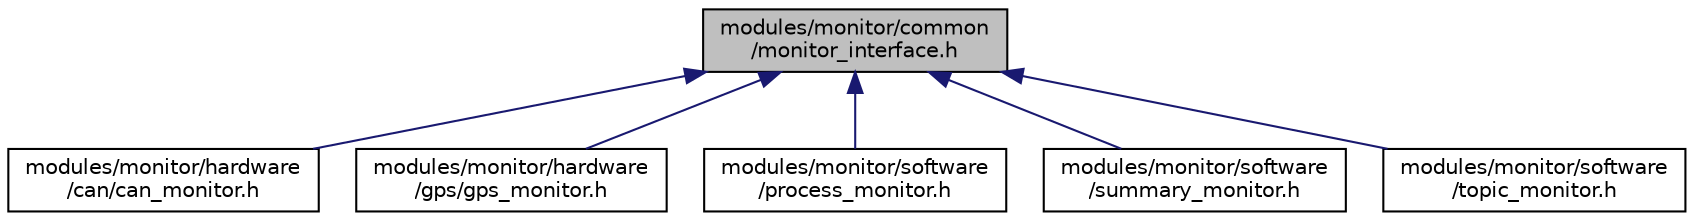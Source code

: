 digraph "modules/monitor/common/monitor_interface.h"
{
  edge [fontname="Helvetica",fontsize="10",labelfontname="Helvetica",labelfontsize="10"];
  node [fontname="Helvetica",fontsize="10",shape=record];
  Node1 [label="modules/monitor/common\l/monitor_interface.h",height=0.2,width=0.4,color="black", fillcolor="grey75", style="filled" fontcolor="black"];
  Node1 -> Node2 [dir="back",color="midnightblue",fontsize="10",style="solid",fontname="Helvetica"];
  Node2 [label="modules/monitor/hardware\l/can/can_monitor.h",height=0.2,width=0.4,color="black", fillcolor="white", style="filled",URL="$can__monitor_8h.html"];
  Node1 -> Node3 [dir="back",color="midnightblue",fontsize="10",style="solid",fontname="Helvetica"];
  Node3 [label="modules/monitor/hardware\l/gps/gps_monitor.h",height=0.2,width=0.4,color="black", fillcolor="white", style="filled",URL="$gps__monitor_8h.html"];
  Node1 -> Node4 [dir="back",color="midnightblue",fontsize="10",style="solid",fontname="Helvetica"];
  Node4 [label="modules/monitor/software\l/process_monitor.h",height=0.2,width=0.4,color="black", fillcolor="white", style="filled",URL="$process__monitor_8h.html"];
  Node1 -> Node5 [dir="back",color="midnightblue",fontsize="10",style="solid",fontname="Helvetica"];
  Node5 [label="modules/monitor/software\l/summary_monitor.h",height=0.2,width=0.4,color="black", fillcolor="white", style="filled",URL="$summary__monitor_8h.html"];
  Node1 -> Node6 [dir="back",color="midnightblue",fontsize="10",style="solid",fontname="Helvetica"];
  Node6 [label="modules/monitor/software\l/topic_monitor.h",height=0.2,width=0.4,color="black", fillcolor="white", style="filled",URL="$topic__monitor_8h.html"];
}
